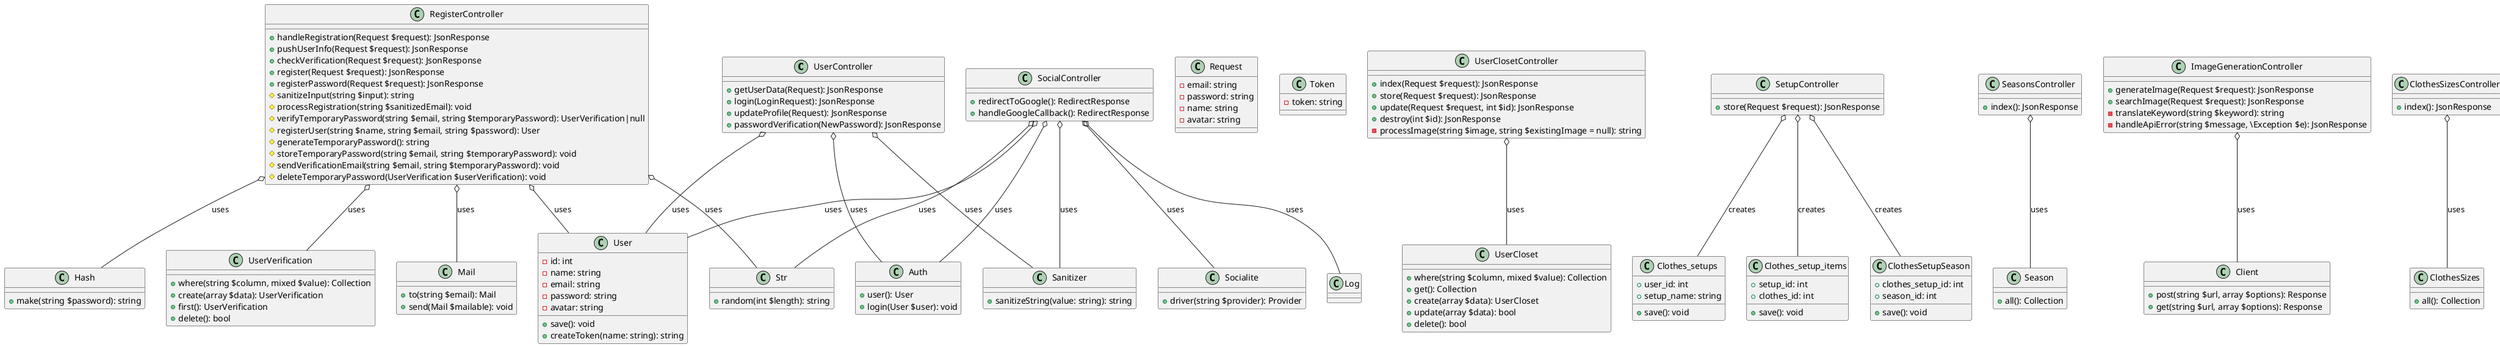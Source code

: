 @startuml

class UserController {
    +getUserData(Request): JsonResponse
    +login(LoginRequest): JsonResponse
    +updateProfile(Request): JsonResponse
    +passwordVerification(NewPassword): JsonResponse
}

class Request {
    -email: string
    -password: string
    -name: string
    -avatar: string
}

class User {
    -id: int
    -name: string
    -email: string
    -password: string
    -avatar: string
    +save(): void
    +createToken(name: string): string
}

class Auth {
    +user(): User
    +login(User $user): void
}

class Sanitizer {
    +sanitizeString(value: string): string
}

class Token {
    -token: string
}

class UserClosetController {
    +index(Request $request): JsonResponse
    +store(Request $request): JsonResponse
    +update(Request $request, int $id): JsonResponse
    +destroy(int $id): JsonResponse
    -processImage(string $image, string $existingImage = null): string
}

class UserCloset {
    +where(string $column, mixed $value): Collection
    +get(): Collection
    +create(array $data): UserCloset
    +update(array $data): bool
    +delete(): bool
}

class SetupController {
    +store(Request $request): JsonResponse
}

class Clothes_setups {
    +user_id: int
    +setup_name: string
    +save(): void
}

class Clothes_setup_items {
    +setup_id: int
    +clothes_id: int
    +save(): void
}

class ClothesSetupSeason {
    +clothes_setup_id: int
    +season_id: int
    +save(): void
}

class SeasonsController {
    +index(): JsonResponse
}

class Season {
    +all(): Collection
}

class ImageGenerationController {
    +generateImage(Request $request): JsonResponse
    +searchImage(Request $request): JsonResponse
    -translateKeyword(string $keyword): string
    -handleApiError(string $message, \Exception $e): JsonResponse
}

class Client {
    +post(string $url, array $options): Response
    +get(string $url, array $options): Response
}

class ClothesSizesController {
    +index(): JsonResponse
}

class ClothesSizes {
    +all(): Collection
}

class ClothesColorsController {
    +index(): JsonResponse
}

class ClothesColors {
    +all(): Collection
}

class ClothesCategoriesController {
    +index(): JsonResponse
}

class ClothesCategories {
    +all(): Collection
}

class CategoryController {
    +index(): JsonResponse
}

class Category {
    +all(): Collection
}

class RegisterController {
    +handleRegistration(Request $request): JsonResponse
    +pushUserInfo(Request $request): JsonResponse
    +checkVerification(Request $request): JsonResponse
    +register(Request $request): JsonResponse
    +registerPassword(Request $request): JsonResponse
    #sanitizeInput(string $input): string
    #processRegistration(string $sanitizedEmail): void
    #verifyTemporaryPassword(string $email, string $temporaryPassword): UserVerification|null
    #registerUser(string $name, string $email, string $password): User
    #generateTemporaryPassword(): string
    #storeTemporaryPassword(string $email, string $temporaryPassword): void
    #sendVerificationEmail(string $email, string $temporaryPassword): void
    #deleteTemporaryPassword(UserVerification $userVerification): void
}

class UserVerification {
    +where(string $column, mixed $value): Collection
    +create(array $data): UserVerification
    +first(): UserVerification
    +delete(): bool
}

class Mail {
    +to(string $email): Mail
    +send(Mail $mailable): void
}

class Hash {
    +make(string $password): string
}

class Str {
    +random(int $length): string
}

class SocialController {
    +redirectToGoogle(): RedirectResponse
    +handleGoogleCallback(): RedirectResponse
}

class Socialite {
    +driver(string $provider): Provider
}

SocialController o-- Socialite : uses
SocialController o-- User : uses
SocialController o-- Auth : uses
SocialController o-- Str : uses
SocialController o-- Sanitizer : uses
SocialController o-- Log : uses

RegisterController o-- User : uses
RegisterController o-- UserVerification : uses
RegisterController o-- Mail : uses
RegisterController o-- Hash : uses
RegisterController o-- Str : uses

CategoryController o-- Category : uses
ClothesCategoriesController o-- ClothesCategories : uses
ClothesColorsController o-- ClothesColors : uses
ClothesSizesController o-- ClothesSizes : uses
ImageGenerationController o-- Client : uses
SeasonsController o-- Season : uses
SetupController o-- Clothes_setups : creates
SetupController o-- Clothes_setup_items : creates
SetupController o-- ClothesSetupSeason : creates
UserClosetController o-- UserCloset : uses
UserController o-- User : uses
UserController o-- Auth : uses
UserController o-- Sanitizer : uses

@enduml